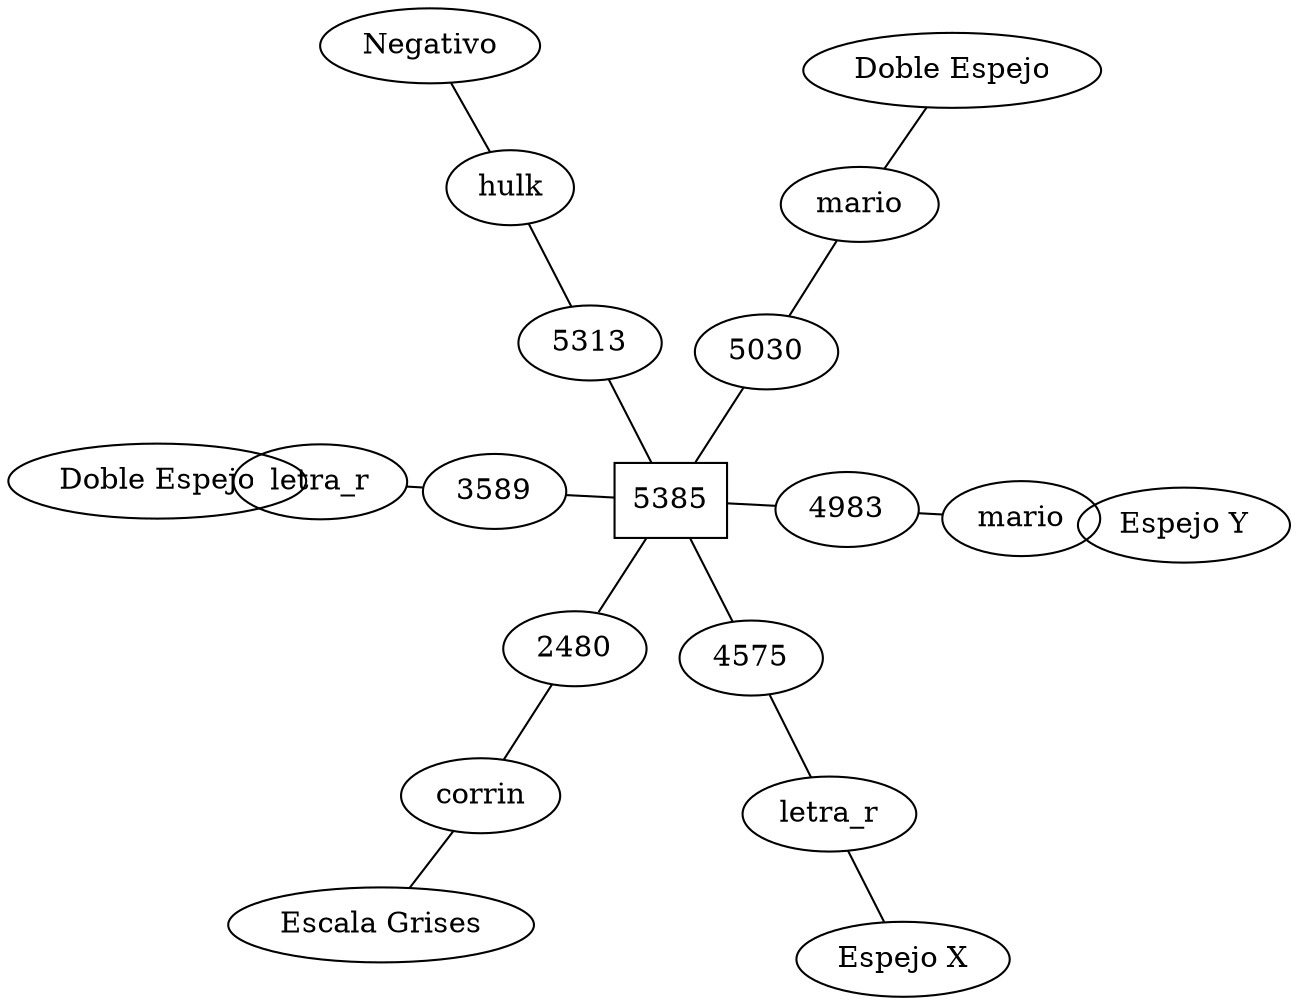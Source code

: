graph grafoDirigido{ 
 rankdir=LR; 
 node [shape=box]; layout=neato; 
 nodo00[label="5385"]; 
node [shape = ellipse]; 
nodo01[label="2480" ]; 
nodo11[label="corrin" ]; 
nodo21[label="Escala Grises" ]; 
nodo02[label="3589" ]; 
nodo12[label="letra_r" ]; 
nodo22[label="Doble Espejo" ]; 
nodo03[label="4575" ]; 
nodo13[label="letra_r" ]; 
nodo23[label="Espejo X" ]; 
nodo04[label="4983" ]; 
nodo14[label="mario" ]; 
nodo24[label="Espejo Y" ]; 
nodo05[label="5030" ]; 
nodo15[label="mario" ]; 
nodo25[label="Doble Espejo" ]; 
nodo06[label="5313" ]; 
nodo16[label="hulk" ]; 
nodo26[label="Negativo" ]; 
nodo00 -- nodo01 -- nodo11 -- nodo21[len=1.00]; 
nodo00 -- nodo02 -- nodo12 -- nodo22[len=1.00]; 
nodo00 -- nodo03 -- nodo13 -- nodo23[len=1.00]; 
nodo00 -- nodo04 -- nodo14 -- nodo24[len=1.00]; 
nodo00 -- nodo05 -- nodo15 -- nodo25[len=1.00]; 
nodo00 -- nodo06 -- nodo16 -- nodo26[len=1.00]; 

}